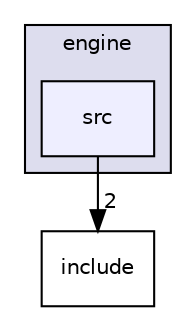 digraph "engine/src" {
  compound=true
  node [ fontsize="10", fontname="Helvetica"];
  edge [ labelfontsize="10", labelfontname="Helvetica"];
  subgraph clusterdir_996f45160da62e1a3d7f6046fad68f51 {
    graph [ bgcolor="#ddddee", pencolor="black", label="engine" fontname="Helvetica", fontsize="10", URL="dir_996f45160da62e1a3d7f6046fad68f51.html"]
  dir_3d9126aa00c041bc0b8f859d1965a0f4 [shape=box, label="src", style="filled", fillcolor="#eeeeff", pencolor="black", URL="dir_3d9126aa00c041bc0b8f859d1965a0f4.html"];
  }
  dir_bafa501d493553e442f19f5f8dd7b29c [shape=box label="include" URL="dir_bafa501d493553e442f19f5f8dd7b29c.html"];
  dir_3d9126aa00c041bc0b8f859d1965a0f4->dir_bafa501d493553e442f19f5f8dd7b29c [headlabel="2", labeldistance=1.5 headhref="dir_000007_000005.html"];
}
